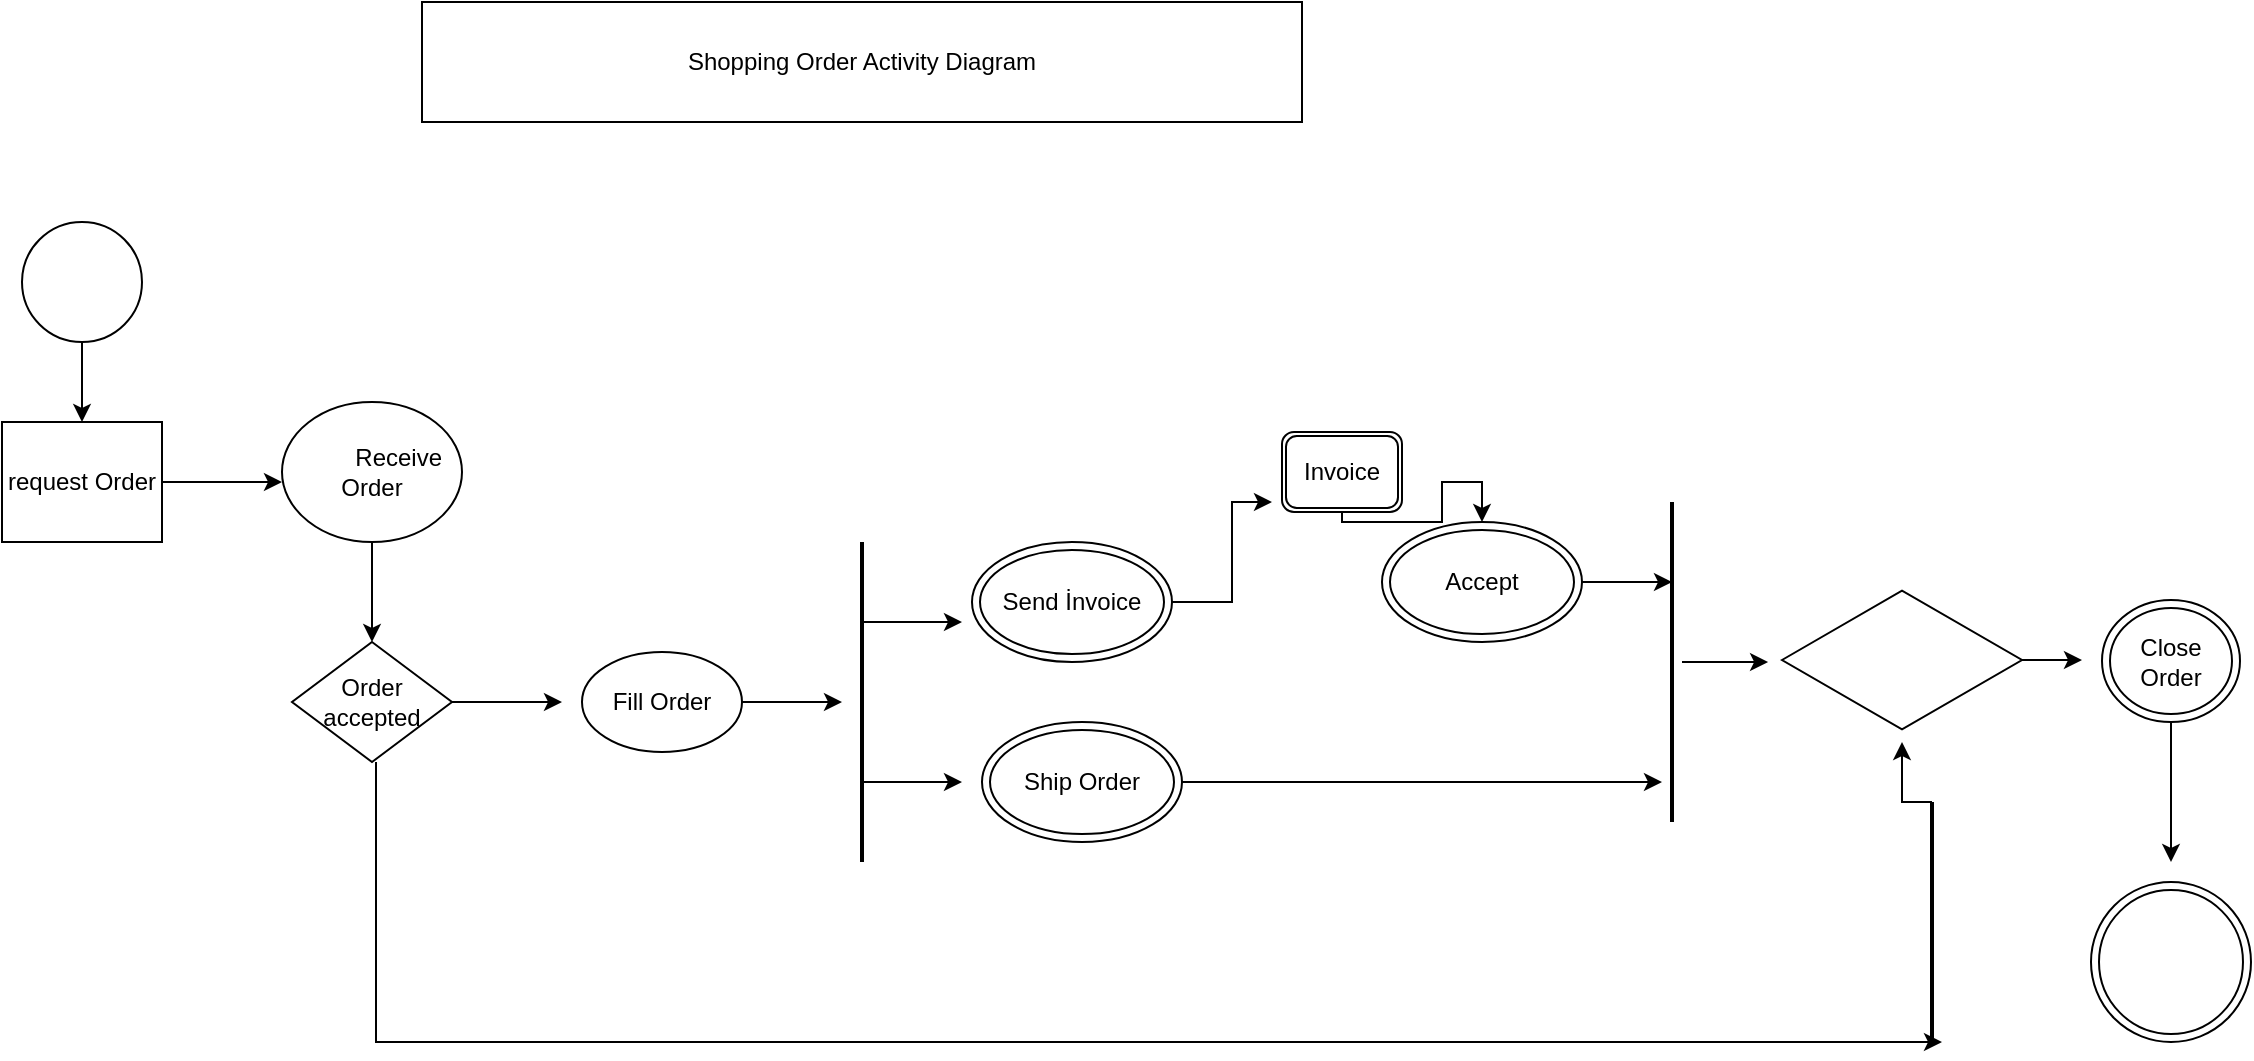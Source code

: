 <mxfile version="15.7.3" type="device"><diagram name="Page-1" id="e7e014a7-5840-1c2e-5031-d8a46d1fe8dd"><mxGraphModel dx="868" dy="450" grid="1" gridSize="10" guides="1" tooltips="1" connect="1" arrows="1" fold="1" page="1" pageScale="1" pageWidth="1169" pageHeight="826" background="none" math="0" shadow="0"><root><mxCell id="0"/><mxCell id="1" parent="0"/><mxCell id="ULfVZkD14A9l12vH0ERg-1" value="Shopping Order Activity Diagram" style="rounded=0;whiteSpace=wrap;html=1;" vertex="1" parent="1"><mxGeometry x="260" y="120" width="440" height="60" as="geometry"/></mxCell><mxCell id="ULfVZkD14A9l12vH0ERg-3" style="edgeStyle=orthogonalEdgeStyle;rounded=0;orthogonalLoop=1;jettySize=auto;html=1;exitX=0.5;exitY=1;exitDx=0;exitDy=0;" edge="1" parent="1" source="ULfVZkD14A9l12vH0ERg-2"><mxGeometry relative="1" as="geometry"><mxPoint x="90" y="330" as="targetPoint"/></mxGeometry></mxCell><mxCell id="ULfVZkD14A9l12vH0ERg-2" value="" style="ellipse;whiteSpace=wrap;html=1;aspect=fixed;" vertex="1" parent="1"><mxGeometry x="60" y="230" width="60" height="60" as="geometry"/></mxCell><mxCell id="ULfVZkD14A9l12vH0ERg-5" style="edgeStyle=orthogonalEdgeStyle;rounded=0;orthogonalLoop=1;jettySize=auto;html=1;" edge="1" parent="1" source="ULfVZkD14A9l12vH0ERg-4"><mxGeometry relative="1" as="geometry"><mxPoint x="190" y="360" as="targetPoint"/></mxGeometry></mxCell><mxCell id="ULfVZkD14A9l12vH0ERg-4" value="request Order" style="rounded=0;whiteSpace=wrap;html=1;" vertex="1" parent="1"><mxGeometry x="50" y="330" width="80" height="60" as="geometry"/></mxCell><mxCell id="ULfVZkD14A9l12vH0ERg-7" style="edgeStyle=orthogonalEdgeStyle;rounded=0;orthogonalLoop=1;jettySize=auto;html=1;" edge="1" parent="1" source="ULfVZkD14A9l12vH0ERg-6"><mxGeometry relative="1" as="geometry"><mxPoint x="235" y="440" as="targetPoint"/></mxGeometry></mxCell><mxCell id="ULfVZkD14A9l12vH0ERg-6" value="&lt;span style=&quot;white-space: pre&quot;&gt;&#9;&lt;/span&gt;Receive Order" style="ellipse;whiteSpace=wrap;html=1;" vertex="1" parent="1"><mxGeometry x="190" y="320" width="90" height="70" as="geometry"/></mxCell><mxCell id="ULfVZkD14A9l12vH0ERg-12" style="edgeStyle=orthogonalEdgeStyle;rounded=0;orthogonalLoop=1;jettySize=auto;html=1;exitX=1;exitY=0.5;exitDx=0;exitDy=0;" edge="1" parent="1" source="ULfVZkD14A9l12vH0ERg-8"><mxGeometry relative="1" as="geometry"><mxPoint x="330" y="470" as="targetPoint"/></mxGeometry></mxCell><mxCell id="ULfVZkD14A9l12vH0ERg-40" style="edgeStyle=orthogonalEdgeStyle;rounded=0;orthogonalLoop=1;jettySize=auto;html=1;" edge="1" parent="1"><mxGeometry relative="1" as="geometry"><mxPoint x="1020" y="640" as="targetPoint"/><mxPoint x="237" y="500" as="sourcePoint"/><Array as="points"><mxPoint x="237" y="620"/><mxPoint x="237" y="620"/></Array></mxGeometry></mxCell><mxCell id="ULfVZkD14A9l12vH0ERg-8" value="Order accepted" style="rhombus;whiteSpace=wrap;html=1;" vertex="1" parent="1"><mxGeometry x="195" y="440" width="80" height="60" as="geometry"/></mxCell><mxCell id="ULfVZkD14A9l12vH0ERg-15" style="edgeStyle=orthogonalEdgeStyle;rounded=0;orthogonalLoop=1;jettySize=auto;html=1;exitX=1;exitY=0.5;exitDx=0;exitDy=0;" edge="1" parent="1" source="ULfVZkD14A9l12vH0ERg-10"><mxGeometry relative="1" as="geometry"><mxPoint x="470" y="470" as="targetPoint"/></mxGeometry></mxCell><mxCell id="ULfVZkD14A9l12vH0ERg-10" value="Fill Order" style="ellipse;whiteSpace=wrap;html=1;" vertex="1" parent="1"><mxGeometry x="340" y="445" width="80" height="50" as="geometry"/></mxCell><mxCell id="ULfVZkD14A9l12vH0ERg-16" style="edgeStyle=orthogonalEdgeStyle;rounded=0;orthogonalLoop=1;jettySize=auto;html=1;exitX=0.25;exitY=0.5;exitDx=0;exitDy=0;exitPerimeter=0;" edge="1" parent="1" source="ULfVZkD14A9l12vH0ERg-14"><mxGeometry relative="1" as="geometry"><mxPoint x="530" y="430" as="targetPoint"/></mxGeometry></mxCell><mxCell id="ULfVZkD14A9l12vH0ERg-18" style="edgeStyle=orthogonalEdgeStyle;rounded=0;orthogonalLoop=1;jettySize=auto;html=1;exitX=0.75;exitY=0.5;exitDx=0;exitDy=0;exitPerimeter=0;" edge="1" parent="1" source="ULfVZkD14A9l12vH0ERg-14"><mxGeometry relative="1" as="geometry"><mxPoint x="530" y="510" as="targetPoint"/></mxGeometry></mxCell><mxCell id="ULfVZkD14A9l12vH0ERg-14" value="" style="line;strokeWidth=2;direction=south;html=1;" vertex="1" parent="1"><mxGeometry x="475" y="390" width="10" height="160" as="geometry"/></mxCell><mxCell id="ULfVZkD14A9l12vH0ERg-17" value="Send İnvoice" style="ellipse;shape=doubleEllipse;whiteSpace=wrap;html=1;" vertex="1" parent="1"><mxGeometry x="535" y="390" width="100" height="60" as="geometry"/></mxCell><mxCell id="ULfVZkD14A9l12vH0ERg-32" style="edgeStyle=orthogonalEdgeStyle;rounded=0;orthogonalLoop=1;jettySize=auto;html=1;entryX=0.875;entryY=1;entryDx=0;entryDy=0;entryPerimeter=0;" edge="1" parent="1" source="ULfVZkD14A9l12vH0ERg-19" target="ULfVZkD14A9l12vH0ERg-29"><mxGeometry relative="1" as="geometry"/></mxCell><mxCell id="ULfVZkD14A9l12vH0ERg-19" value="Ship Order" style="ellipse;shape=doubleEllipse;whiteSpace=wrap;html=1;" vertex="1" parent="1"><mxGeometry x="540" y="480" width="100" height="60" as="geometry"/></mxCell><mxCell id="ULfVZkD14A9l12vH0ERg-23" value="" style="edgeStyle=elbowEdgeStyle;elbow=horizontal;endArrow=classic;html=1;rounded=0;" edge="1" parent="1"><mxGeometry width="50" height="50" relative="1" as="geometry"><mxPoint x="635" y="420" as="sourcePoint"/><mxPoint x="685" y="370" as="targetPoint"/><Array as="points"><mxPoint x="665" y="400"/></Array></mxGeometry></mxCell><mxCell id="ULfVZkD14A9l12vH0ERg-27" value="" style="edgeStyle=orthogonalEdgeStyle;rounded=0;orthogonalLoop=1;jettySize=auto;html=1;" edge="1" parent="1" source="ULfVZkD14A9l12vH0ERg-24" target="ULfVZkD14A9l12vH0ERg-25"><mxGeometry relative="1" as="geometry"><Array as="points"><mxPoint x="720" y="380"/><mxPoint x="770" y="380"/><mxPoint x="770" y="360"/><mxPoint x="790" y="360"/></Array></mxGeometry></mxCell><mxCell id="ULfVZkD14A9l12vH0ERg-24" value="Invoice" style="shape=ext;double=1;rounded=1;whiteSpace=wrap;html=1;" vertex="1" parent="1"><mxGeometry x="690" y="335" width="60" height="40" as="geometry"/></mxCell><mxCell id="ULfVZkD14A9l12vH0ERg-30" style="edgeStyle=orthogonalEdgeStyle;rounded=0;orthogonalLoop=1;jettySize=auto;html=1;entryX=0.25;entryY=0.5;entryDx=0;entryDy=0;entryPerimeter=0;" edge="1" parent="1" source="ULfVZkD14A9l12vH0ERg-25" target="ULfVZkD14A9l12vH0ERg-29"><mxGeometry relative="1" as="geometry"/></mxCell><mxCell id="ULfVZkD14A9l12vH0ERg-25" value="Accept" style="ellipse;shape=doubleEllipse;whiteSpace=wrap;html=1;" vertex="1" parent="1"><mxGeometry x="740" y="380" width="100" height="60" as="geometry"/></mxCell><mxCell id="ULfVZkD14A9l12vH0ERg-36" style="edgeStyle=orthogonalEdgeStyle;rounded=0;orthogonalLoop=1;jettySize=auto;html=1;entryX=-0.058;entryY=0.514;entryDx=0;entryDy=0;entryPerimeter=0;" edge="1" parent="1" source="ULfVZkD14A9l12vH0ERg-29" target="ULfVZkD14A9l12vH0ERg-33"><mxGeometry relative="1" as="geometry"/></mxCell><mxCell id="ULfVZkD14A9l12vH0ERg-29" value="" style="line;strokeWidth=2;direction=south;html=1;" vertex="1" parent="1"><mxGeometry x="880" y="370" width="10" height="160" as="geometry"/></mxCell><mxCell id="ULfVZkD14A9l12vH0ERg-39" style="edgeStyle=orthogonalEdgeStyle;rounded=0;orthogonalLoop=1;jettySize=auto;html=1;" edge="1" parent="1" source="ULfVZkD14A9l12vH0ERg-33"><mxGeometry relative="1" as="geometry"><mxPoint x="1090" y="449" as="targetPoint"/></mxGeometry></mxCell><mxCell id="ULfVZkD14A9l12vH0ERg-33" value="" style="html=1;whiteSpace=wrap;aspect=fixed;shape=isoRectangle;" vertex="1" parent="1"><mxGeometry x="940" y="413" width="120" height="72" as="geometry"/></mxCell><mxCell id="ULfVZkD14A9l12vH0ERg-45" style="edgeStyle=orthogonalEdgeStyle;rounded=0;orthogonalLoop=1;jettySize=auto;html=1;" edge="1" parent="1" source="ULfVZkD14A9l12vH0ERg-38"><mxGeometry relative="1" as="geometry"><mxPoint x="1134.5" y="550" as="targetPoint"/></mxGeometry></mxCell><mxCell id="ULfVZkD14A9l12vH0ERg-38" value="Close Order" style="ellipse;shape=doubleEllipse;whiteSpace=wrap;html=1;" vertex="1" parent="1"><mxGeometry x="1100" y="419" width="69" height="61" as="geometry"/></mxCell><mxCell id="ULfVZkD14A9l12vH0ERg-44" style="edgeStyle=orthogonalEdgeStyle;rounded=0;orthogonalLoop=1;jettySize=auto;html=1;exitX=0;exitY=0.5;exitDx=0;exitDy=0;exitPerimeter=0;" edge="1" parent="1" source="ULfVZkD14A9l12vH0ERg-43"><mxGeometry relative="1" as="geometry"><mxPoint x="1000" y="490" as="targetPoint"/></mxGeometry></mxCell><mxCell id="ULfVZkD14A9l12vH0ERg-43" value="" style="line;strokeWidth=2;direction=south;html=1;" vertex="1" parent="1"><mxGeometry x="1010" y="520" width="10" height="120" as="geometry"/></mxCell><mxCell id="ULfVZkD14A9l12vH0ERg-46" value="" style="ellipse;shape=doubleEllipse;whiteSpace=wrap;html=1;aspect=fixed;" vertex="1" parent="1"><mxGeometry x="1094.5" y="560" width="80" height="80" as="geometry"/></mxCell></root></mxGraphModel></diagram></mxfile>